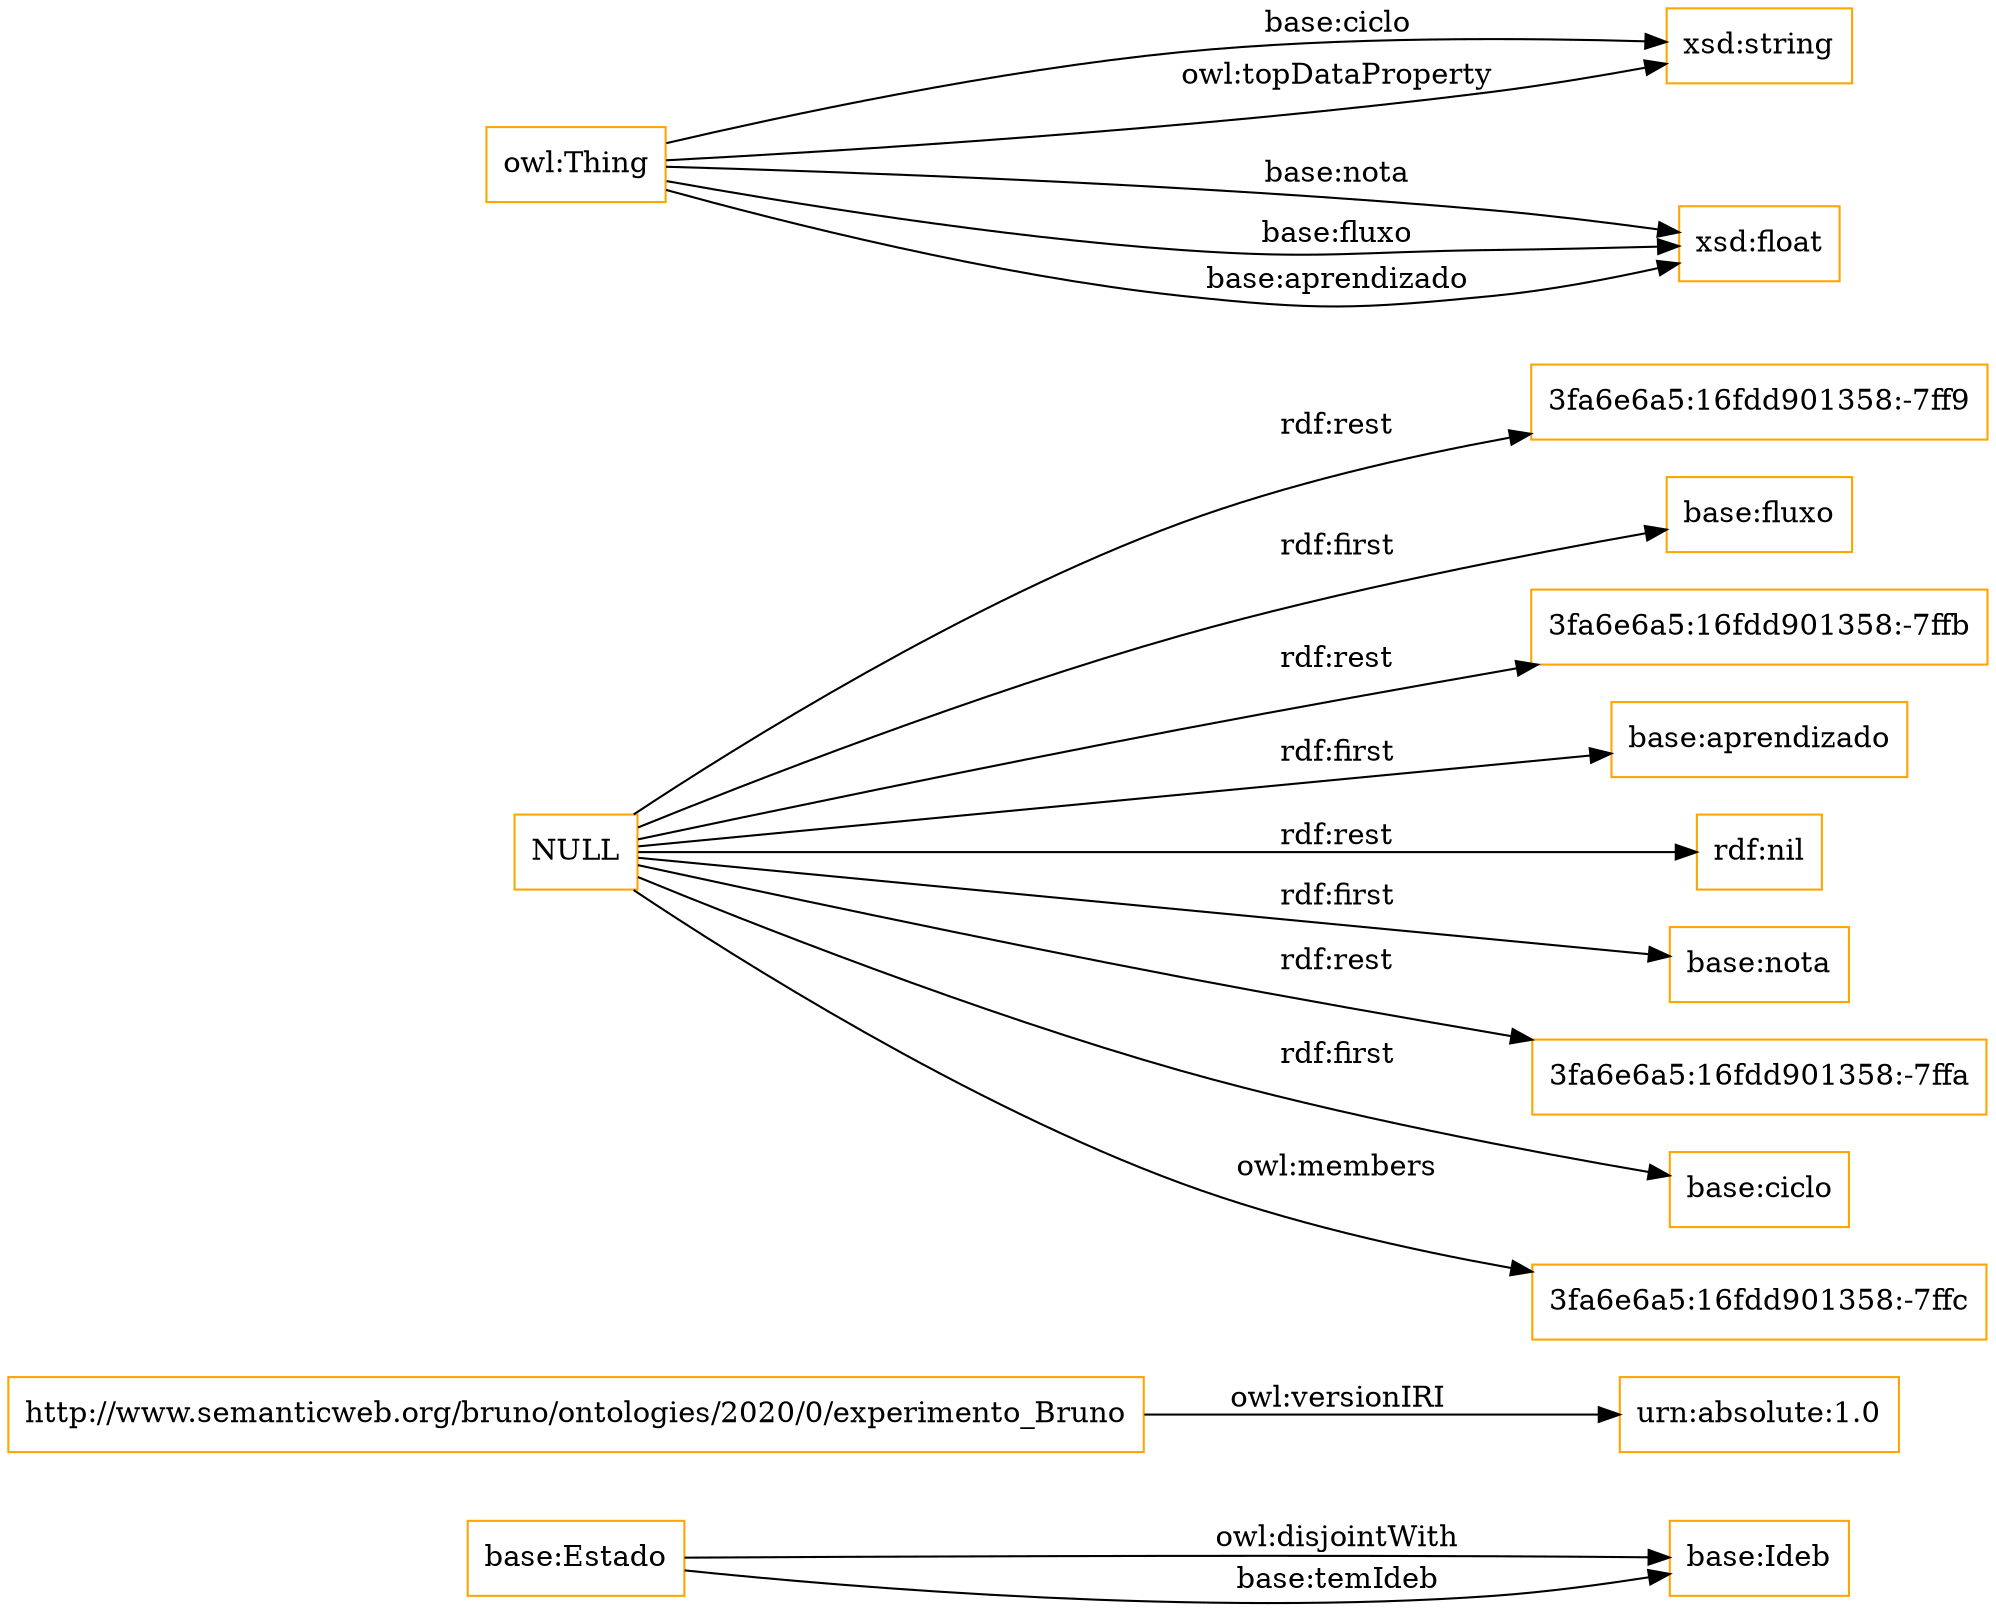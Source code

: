 digraph ar2dtool_diagram { 
rankdir=LR;
size="1501"
node [shape = rectangle, color="orange"]; "base:Ideb" "base:Estado" ; /*classes style*/
	"http://www.semanticweb.org/bruno/ontologies/2020/0/experimento_Bruno" -> "urn:absolute:1.0" [ label = "owl:versionIRI" ];
	"base:Estado" -> "base:Ideb" [ label = "owl:disjointWith" ];
	"NULL" -> "3fa6e6a5:16fdd901358:-7ff9" [ label = "rdf:rest" ];
	"NULL" -> "base:fluxo" [ label = "rdf:first" ];
	"NULL" -> "3fa6e6a5:16fdd901358:-7ffb" [ label = "rdf:rest" ];
	"NULL" -> "base:aprendizado" [ label = "rdf:first" ];
	"NULL" -> "rdf:nil" [ label = "rdf:rest" ];
	"NULL" -> "base:nota" [ label = "rdf:first" ];
	"NULL" -> "3fa6e6a5:16fdd901358:-7ffa" [ label = "rdf:rest" ];
	"NULL" -> "base:ciclo" [ label = "rdf:first" ];
	"NULL" -> "3fa6e6a5:16fdd901358:-7ffc" [ label = "owl:members" ];
	"owl:Thing" -> "xsd:string" [ label = "base:ciclo" ];
	"owl:Thing" -> "xsd:float" [ label = "base:nota" ];
	"owl:Thing" -> "xsd:string" [ label = "owl:topDataProperty" ];
	"owl:Thing" -> "xsd:float" [ label = "base:fluxo" ];
	"owl:Thing" -> "xsd:float" [ label = "base:aprendizado" ];
	"base:Estado" -> "base:Ideb" [ label = "base:temIdeb" ];

}
